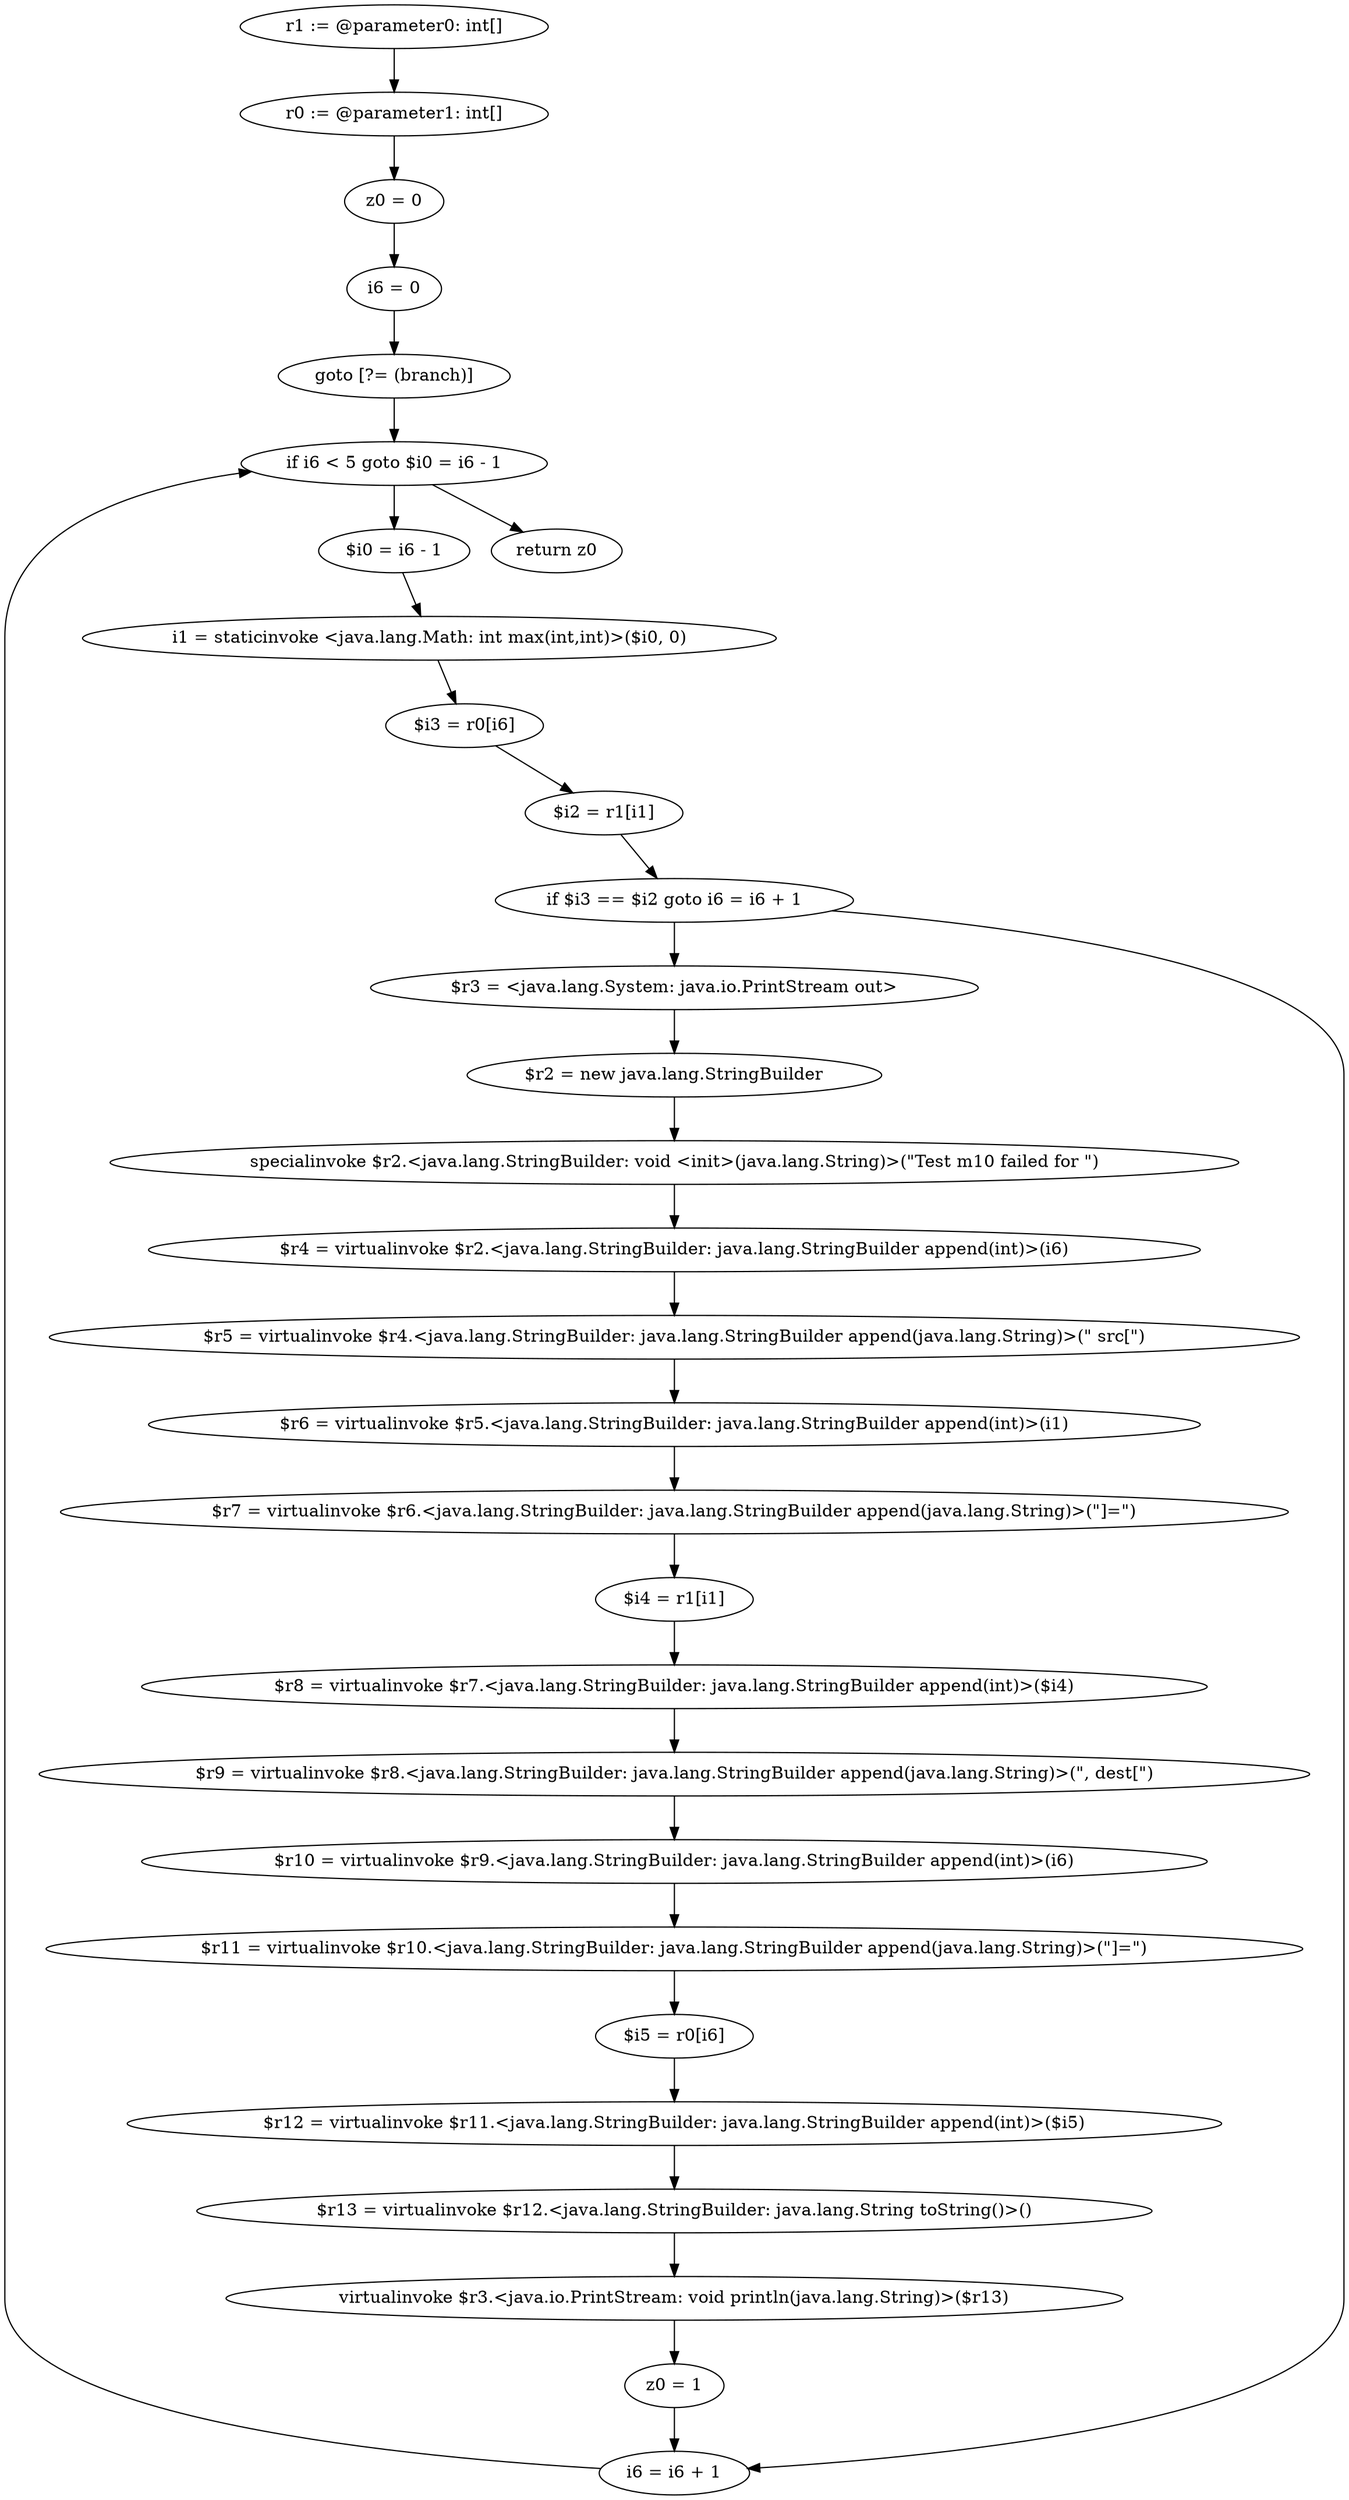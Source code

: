 digraph "unitGraph" {
    "r1 := @parameter0: int[]"
    "r0 := @parameter1: int[]"
    "z0 = 0"
    "i6 = 0"
    "goto [?= (branch)]"
    "$i0 = i6 - 1"
    "i1 = staticinvoke <java.lang.Math: int max(int,int)>($i0, 0)"
    "$i3 = r0[i6]"
    "$i2 = r1[i1]"
    "if $i3 == $i2 goto i6 = i6 + 1"
    "$r3 = <java.lang.System: java.io.PrintStream out>"
    "$r2 = new java.lang.StringBuilder"
    "specialinvoke $r2.<java.lang.StringBuilder: void <init>(java.lang.String)>(\"Test m10 failed for \")"
    "$r4 = virtualinvoke $r2.<java.lang.StringBuilder: java.lang.StringBuilder append(int)>(i6)"
    "$r5 = virtualinvoke $r4.<java.lang.StringBuilder: java.lang.StringBuilder append(java.lang.String)>(\" src[\")"
    "$r6 = virtualinvoke $r5.<java.lang.StringBuilder: java.lang.StringBuilder append(int)>(i1)"
    "$r7 = virtualinvoke $r6.<java.lang.StringBuilder: java.lang.StringBuilder append(java.lang.String)>(\"]=\")"
    "$i4 = r1[i1]"
    "$r8 = virtualinvoke $r7.<java.lang.StringBuilder: java.lang.StringBuilder append(int)>($i4)"
    "$r9 = virtualinvoke $r8.<java.lang.StringBuilder: java.lang.StringBuilder append(java.lang.String)>(\", dest[\")"
    "$r10 = virtualinvoke $r9.<java.lang.StringBuilder: java.lang.StringBuilder append(int)>(i6)"
    "$r11 = virtualinvoke $r10.<java.lang.StringBuilder: java.lang.StringBuilder append(java.lang.String)>(\"]=\")"
    "$i5 = r0[i6]"
    "$r12 = virtualinvoke $r11.<java.lang.StringBuilder: java.lang.StringBuilder append(int)>($i5)"
    "$r13 = virtualinvoke $r12.<java.lang.StringBuilder: java.lang.String toString()>()"
    "virtualinvoke $r3.<java.io.PrintStream: void println(java.lang.String)>($r13)"
    "z0 = 1"
    "i6 = i6 + 1"
    "if i6 < 5 goto $i0 = i6 - 1"
    "return z0"
    "r1 := @parameter0: int[]"->"r0 := @parameter1: int[]";
    "r0 := @parameter1: int[]"->"z0 = 0";
    "z0 = 0"->"i6 = 0";
    "i6 = 0"->"goto [?= (branch)]";
    "goto [?= (branch)]"->"if i6 < 5 goto $i0 = i6 - 1";
    "$i0 = i6 - 1"->"i1 = staticinvoke <java.lang.Math: int max(int,int)>($i0, 0)";
    "i1 = staticinvoke <java.lang.Math: int max(int,int)>($i0, 0)"->"$i3 = r0[i6]";
    "$i3 = r0[i6]"->"$i2 = r1[i1]";
    "$i2 = r1[i1]"->"if $i3 == $i2 goto i6 = i6 + 1";
    "if $i3 == $i2 goto i6 = i6 + 1"->"$r3 = <java.lang.System: java.io.PrintStream out>";
    "if $i3 == $i2 goto i6 = i6 + 1"->"i6 = i6 + 1";
    "$r3 = <java.lang.System: java.io.PrintStream out>"->"$r2 = new java.lang.StringBuilder";
    "$r2 = new java.lang.StringBuilder"->"specialinvoke $r2.<java.lang.StringBuilder: void <init>(java.lang.String)>(\"Test m10 failed for \")";
    "specialinvoke $r2.<java.lang.StringBuilder: void <init>(java.lang.String)>(\"Test m10 failed for \")"->"$r4 = virtualinvoke $r2.<java.lang.StringBuilder: java.lang.StringBuilder append(int)>(i6)";
    "$r4 = virtualinvoke $r2.<java.lang.StringBuilder: java.lang.StringBuilder append(int)>(i6)"->"$r5 = virtualinvoke $r4.<java.lang.StringBuilder: java.lang.StringBuilder append(java.lang.String)>(\" src[\")";
    "$r5 = virtualinvoke $r4.<java.lang.StringBuilder: java.lang.StringBuilder append(java.lang.String)>(\" src[\")"->"$r6 = virtualinvoke $r5.<java.lang.StringBuilder: java.lang.StringBuilder append(int)>(i1)";
    "$r6 = virtualinvoke $r5.<java.lang.StringBuilder: java.lang.StringBuilder append(int)>(i1)"->"$r7 = virtualinvoke $r6.<java.lang.StringBuilder: java.lang.StringBuilder append(java.lang.String)>(\"]=\")";
    "$r7 = virtualinvoke $r6.<java.lang.StringBuilder: java.lang.StringBuilder append(java.lang.String)>(\"]=\")"->"$i4 = r1[i1]";
    "$i4 = r1[i1]"->"$r8 = virtualinvoke $r7.<java.lang.StringBuilder: java.lang.StringBuilder append(int)>($i4)";
    "$r8 = virtualinvoke $r7.<java.lang.StringBuilder: java.lang.StringBuilder append(int)>($i4)"->"$r9 = virtualinvoke $r8.<java.lang.StringBuilder: java.lang.StringBuilder append(java.lang.String)>(\", dest[\")";
    "$r9 = virtualinvoke $r8.<java.lang.StringBuilder: java.lang.StringBuilder append(java.lang.String)>(\", dest[\")"->"$r10 = virtualinvoke $r9.<java.lang.StringBuilder: java.lang.StringBuilder append(int)>(i6)";
    "$r10 = virtualinvoke $r9.<java.lang.StringBuilder: java.lang.StringBuilder append(int)>(i6)"->"$r11 = virtualinvoke $r10.<java.lang.StringBuilder: java.lang.StringBuilder append(java.lang.String)>(\"]=\")";
    "$r11 = virtualinvoke $r10.<java.lang.StringBuilder: java.lang.StringBuilder append(java.lang.String)>(\"]=\")"->"$i5 = r0[i6]";
    "$i5 = r0[i6]"->"$r12 = virtualinvoke $r11.<java.lang.StringBuilder: java.lang.StringBuilder append(int)>($i5)";
    "$r12 = virtualinvoke $r11.<java.lang.StringBuilder: java.lang.StringBuilder append(int)>($i5)"->"$r13 = virtualinvoke $r12.<java.lang.StringBuilder: java.lang.String toString()>()";
    "$r13 = virtualinvoke $r12.<java.lang.StringBuilder: java.lang.String toString()>()"->"virtualinvoke $r3.<java.io.PrintStream: void println(java.lang.String)>($r13)";
    "virtualinvoke $r3.<java.io.PrintStream: void println(java.lang.String)>($r13)"->"z0 = 1";
    "z0 = 1"->"i6 = i6 + 1";
    "i6 = i6 + 1"->"if i6 < 5 goto $i0 = i6 - 1";
    "if i6 < 5 goto $i0 = i6 - 1"->"return z0";
    "if i6 < 5 goto $i0 = i6 - 1"->"$i0 = i6 - 1";
}
